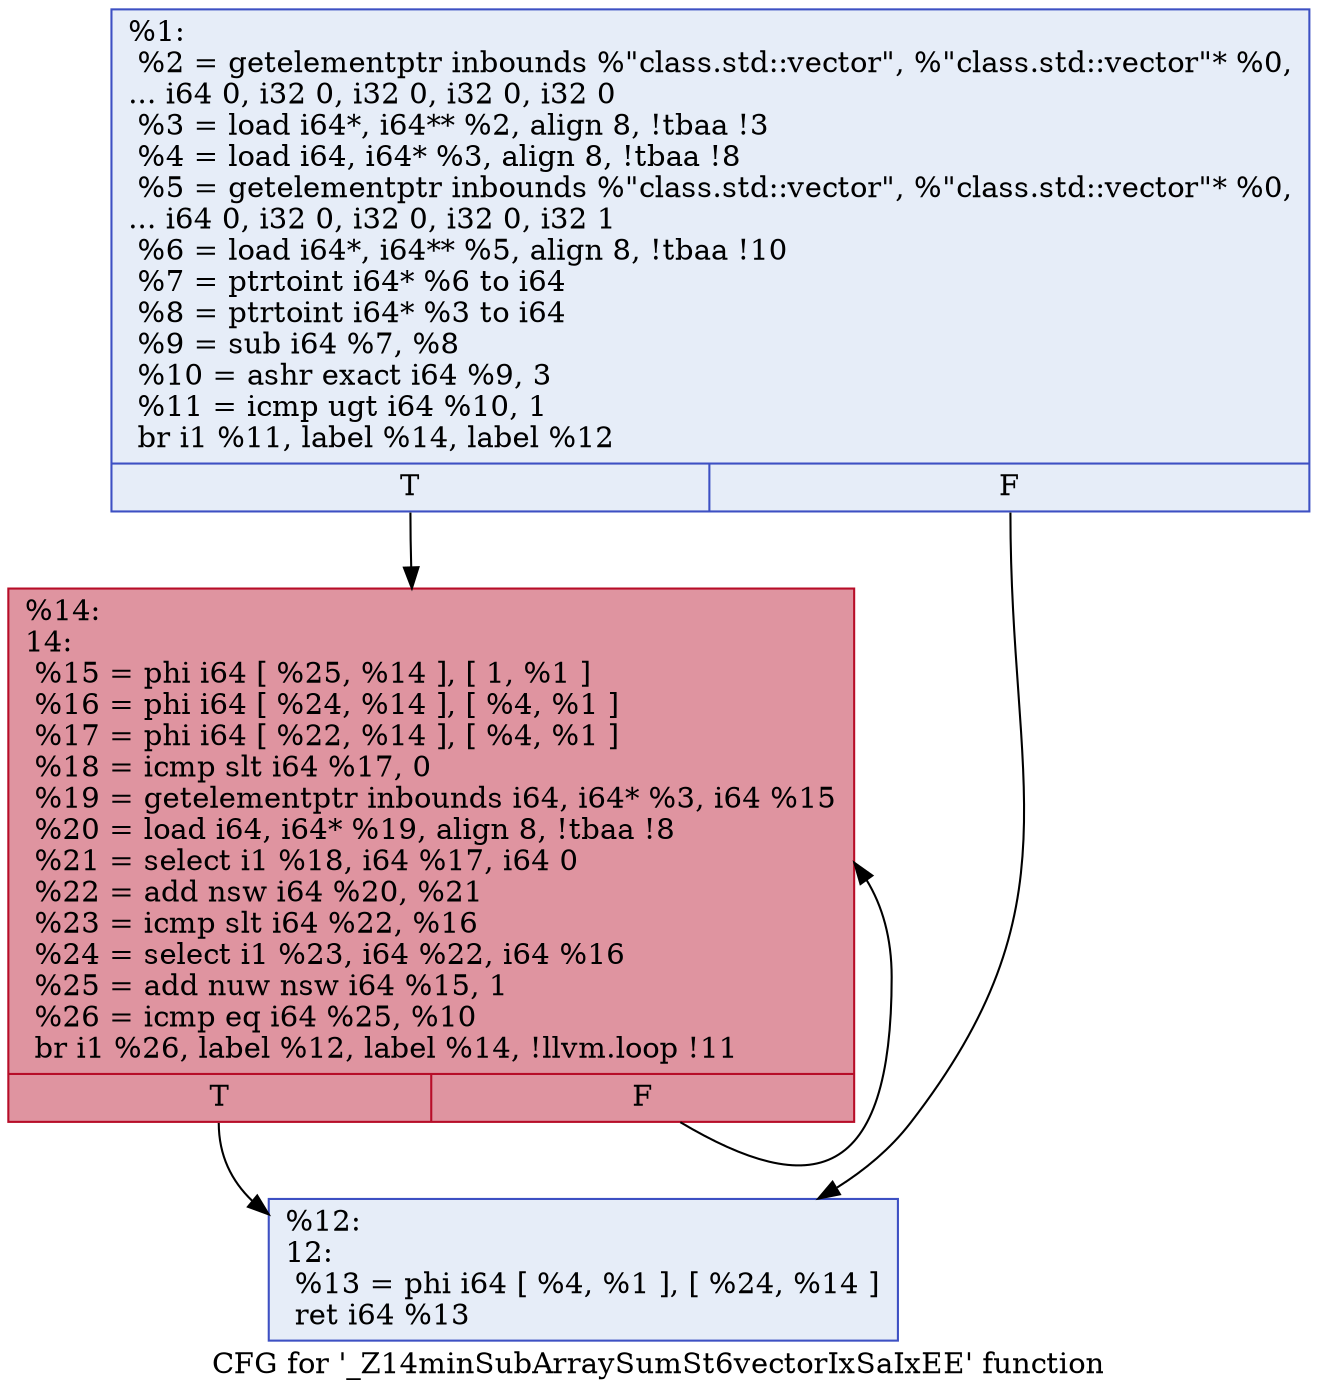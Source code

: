 digraph "CFG for '_Z14minSubArraySumSt6vectorIxSaIxEE' function" {
	label="CFG for '_Z14minSubArraySumSt6vectorIxSaIxEE' function";

	Node0x55d3ac103e80 [shape=record,color="#3d50c3ff", style=filled, fillcolor="#c7d7f070",label="{%1:\l  %2 = getelementptr inbounds %\"class.std::vector\", %\"class.std::vector\"* %0,\l... i64 0, i32 0, i32 0, i32 0, i32 0\l  %3 = load i64*, i64** %2, align 8, !tbaa !3\l  %4 = load i64, i64* %3, align 8, !tbaa !8\l  %5 = getelementptr inbounds %\"class.std::vector\", %\"class.std::vector\"* %0,\l... i64 0, i32 0, i32 0, i32 0, i32 1\l  %6 = load i64*, i64** %5, align 8, !tbaa !10\l  %7 = ptrtoint i64* %6 to i64\l  %8 = ptrtoint i64* %3 to i64\l  %9 = sub i64 %7, %8\l  %10 = ashr exact i64 %9, 3\l  %11 = icmp ugt i64 %10, 1\l  br i1 %11, label %14, label %12\l|{<s0>T|<s1>F}}"];
	Node0x55d3ac103e80:s0 -> Node0x55d3ac105350;
	Node0x55d3ac103e80:s1 -> Node0x55d3ac105a10;
	Node0x55d3ac105a10 [shape=record,color="#3d50c3ff", style=filled, fillcolor="#c7d7f070",label="{%12:\l12:                                               \l  %13 = phi i64 [ %4, %1 ], [ %24, %14 ]\l  ret i64 %13\l}"];
	Node0x55d3ac105350 [shape=record,color="#b70d28ff", style=filled, fillcolor="#b70d2870",label="{%14:\l14:                                               \l  %15 = phi i64 [ %25, %14 ], [ 1, %1 ]\l  %16 = phi i64 [ %24, %14 ], [ %4, %1 ]\l  %17 = phi i64 [ %22, %14 ], [ %4, %1 ]\l  %18 = icmp slt i64 %17, 0\l  %19 = getelementptr inbounds i64, i64* %3, i64 %15\l  %20 = load i64, i64* %19, align 8, !tbaa !8\l  %21 = select i1 %18, i64 %17, i64 0\l  %22 = add nsw i64 %20, %21\l  %23 = icmp slt i64 %22, %16\l  %24 = select i1 %23, i64 %22, i64 %16\l  %25 = add nuw nsw i64 %15, 1\l  %26 = icmp eq i64 %25, %10\l  br i1 %26, label %12, label %14, !llvm.loop !11\l|{<s0>T|<s1>F}}"];
	Node0x55d3ac105350:s0 -> Node0x55d3ac105a10;
	Node0x55d3ac105350:s1 -> Node0x55d3ac105350;
}
